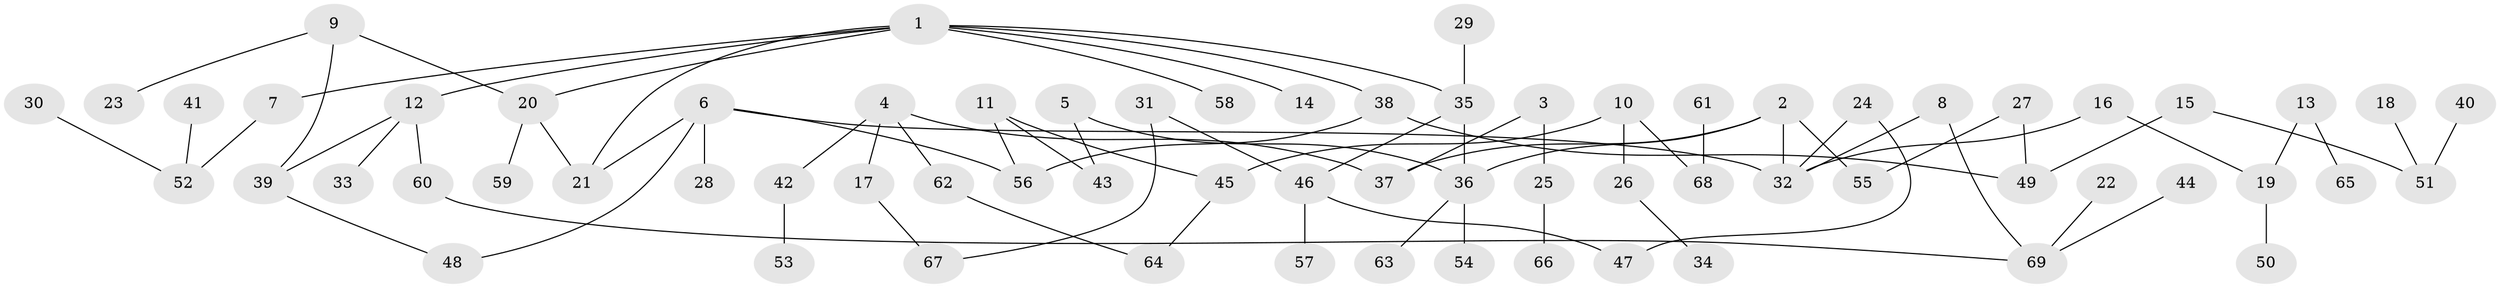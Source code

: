 // original degree distribution, {4: 0.07971014492753623, 6: 0.021739130434782608, 3: 0.15217391304347827, 7: 0.007246376811594203, 2: 0.2898550724637681, 5: 0.043478260869565216, 1: 0.4057971014492754}
// Generated by graph-tools (version 1.1) at 2025/36/03/04/25 23:36:13]
// undirected, 69 vertices, 79 edges
graph export_dot {
  node [color=gray90,style=filled];
  1;
  2;
  3;
  4;
  5;
  6;
  7;
  8;
  9;
  10;
  11;
  12;
  13;
  14;
  15;
  16;
  17;
  18;
  19;
  20;
  21;
  22;
  23;
  24;
  25;
  26;
  27;
  28;
  29;
  30;
  31;
  32;
  33;
  34;
  35;
  36;
  37;
  38;
  39;
  40;
  41;
  42;
  43;
  44;
  45;
  46;
  47;
  48;
  49;
  50;
  51;
  52;
  53;
  54;
  55;
  56;
  57;
  58;
  59;
  60;
  61;
  62;
  63;
  64;
  65;
  66;
  67;
  68;
  69;
  1 -- 7 [weight=1.0];
  1 -- 12 [weight=1.0];
  1 -- 14 [weight=1.0];
  1 -- 20 [weight=1.0];
  1 -- 21 [weight=1.0];
  1 -- 35 [weight=1.0];
  1 -- 38 [weight=1.0];
  1 -- 58 [weight=1.0];
  2 -- 32 [weight=1.0];
  2 -- 36 [weight=1.0];
  2 -- 37 [weight=1.0];
  2 -- 55 [weight=1.0];
  3 -- 25 [weight=1.0];
  3 -- 37 [weight=1.0];
  4 -- 17 [weight=1.0];
  4 -- 37 [weight=1.0];
  4 -- 42 [weight=1.0];
  4 -- 62 [weight=1.0];
  5 -- 36 [weight=1.0];
  5 -- 43 [weight=1.0];
  6 -- 21 [weight=1.0];
  6 -- 28 [weight=1.0];
  6 -- 32 [weight=1.0];
  6 -- 48 [weight=1.0];
  6 -- 56 [weight=1.0];
  7 -- 52 [weight=1.0];
  8 -- 32 [weight=1.0];
  8 -- 69 [weight=1.0];
  9 -- 20 [weight=1.0];
  9 -- 23 [weight=1.0];
  9 -- 39 [weight=1.0];
  10 -- 26 [weight=1.0];
  10 -- 45 [weight=1.0];
  10 -- 68 [weight=1.0];
  11 -- 43 [weight=1.0];
  11 -- 45 [weight=1.0];
  11 -- 56 [weight=1.0];
  12 -- 33 [weight=1.0];
  12 -- 39 [weight=1.0];
  12 -- 60 [weight=1.0];
  13 -- 19 [weight=1.0];
  13 -- 65 [weight=1.0];
  15 -- 49 [weight=1.0];
  15 -- 51 [weight=1.0];
  16 -- 19 [weight=1.0];
  16 -- 32 [weight=1.0];
  17 -- 67 [weight=1.0];
  18 -- 51 [weight=1.0];
  19 -- 50 [weight=1.0];
  20 -- 21 [weight=1.0];
  20 -- 59 [weight=1.0];
  22 -- 69 [weight=1.0];
  24 -- 32 [weight=1.0];
  24 -- 47 [weight=1.0];
  25 -- 66 [weight=1.0];
  26 -- 34 [weight=1.0];
  27 -- 49 [weight=1.0];
  27 -- 55 [weight=1.0];
  29 -- 35 [weight=1.0];
  30 -- 52 [weight=1.0];
  31 -- 46 [weight=1.0];
  31 -- 67 [weight=1.0];
  35 -- 36 [weight=1.0];
  35 -- 46 [weight=1.0];
  36 -- 54 [weight=1.0];
  36 -- 63 [weight=1.0];
  38 -- 49 [weight=2.0];
  38 -- 56 [weight=1.0];
  39 -- 48 [weight=1.0];
  40 -- 51 [weight=1.0];
  41 -- 52 [weight=1.0];
  42 -- 53 [weight=1.0];
  44 -- 69 [weight=1.0];
  45 -- 64 [weight=1.0];
  46 -- 47 [weight=1.0];
  46 -- 57 [weight=1.0];
  60 -- 69 [weight=1.0];
  61 -- 68 [weight=1.0];
  62 -- 64 [weight=1.0];
}
